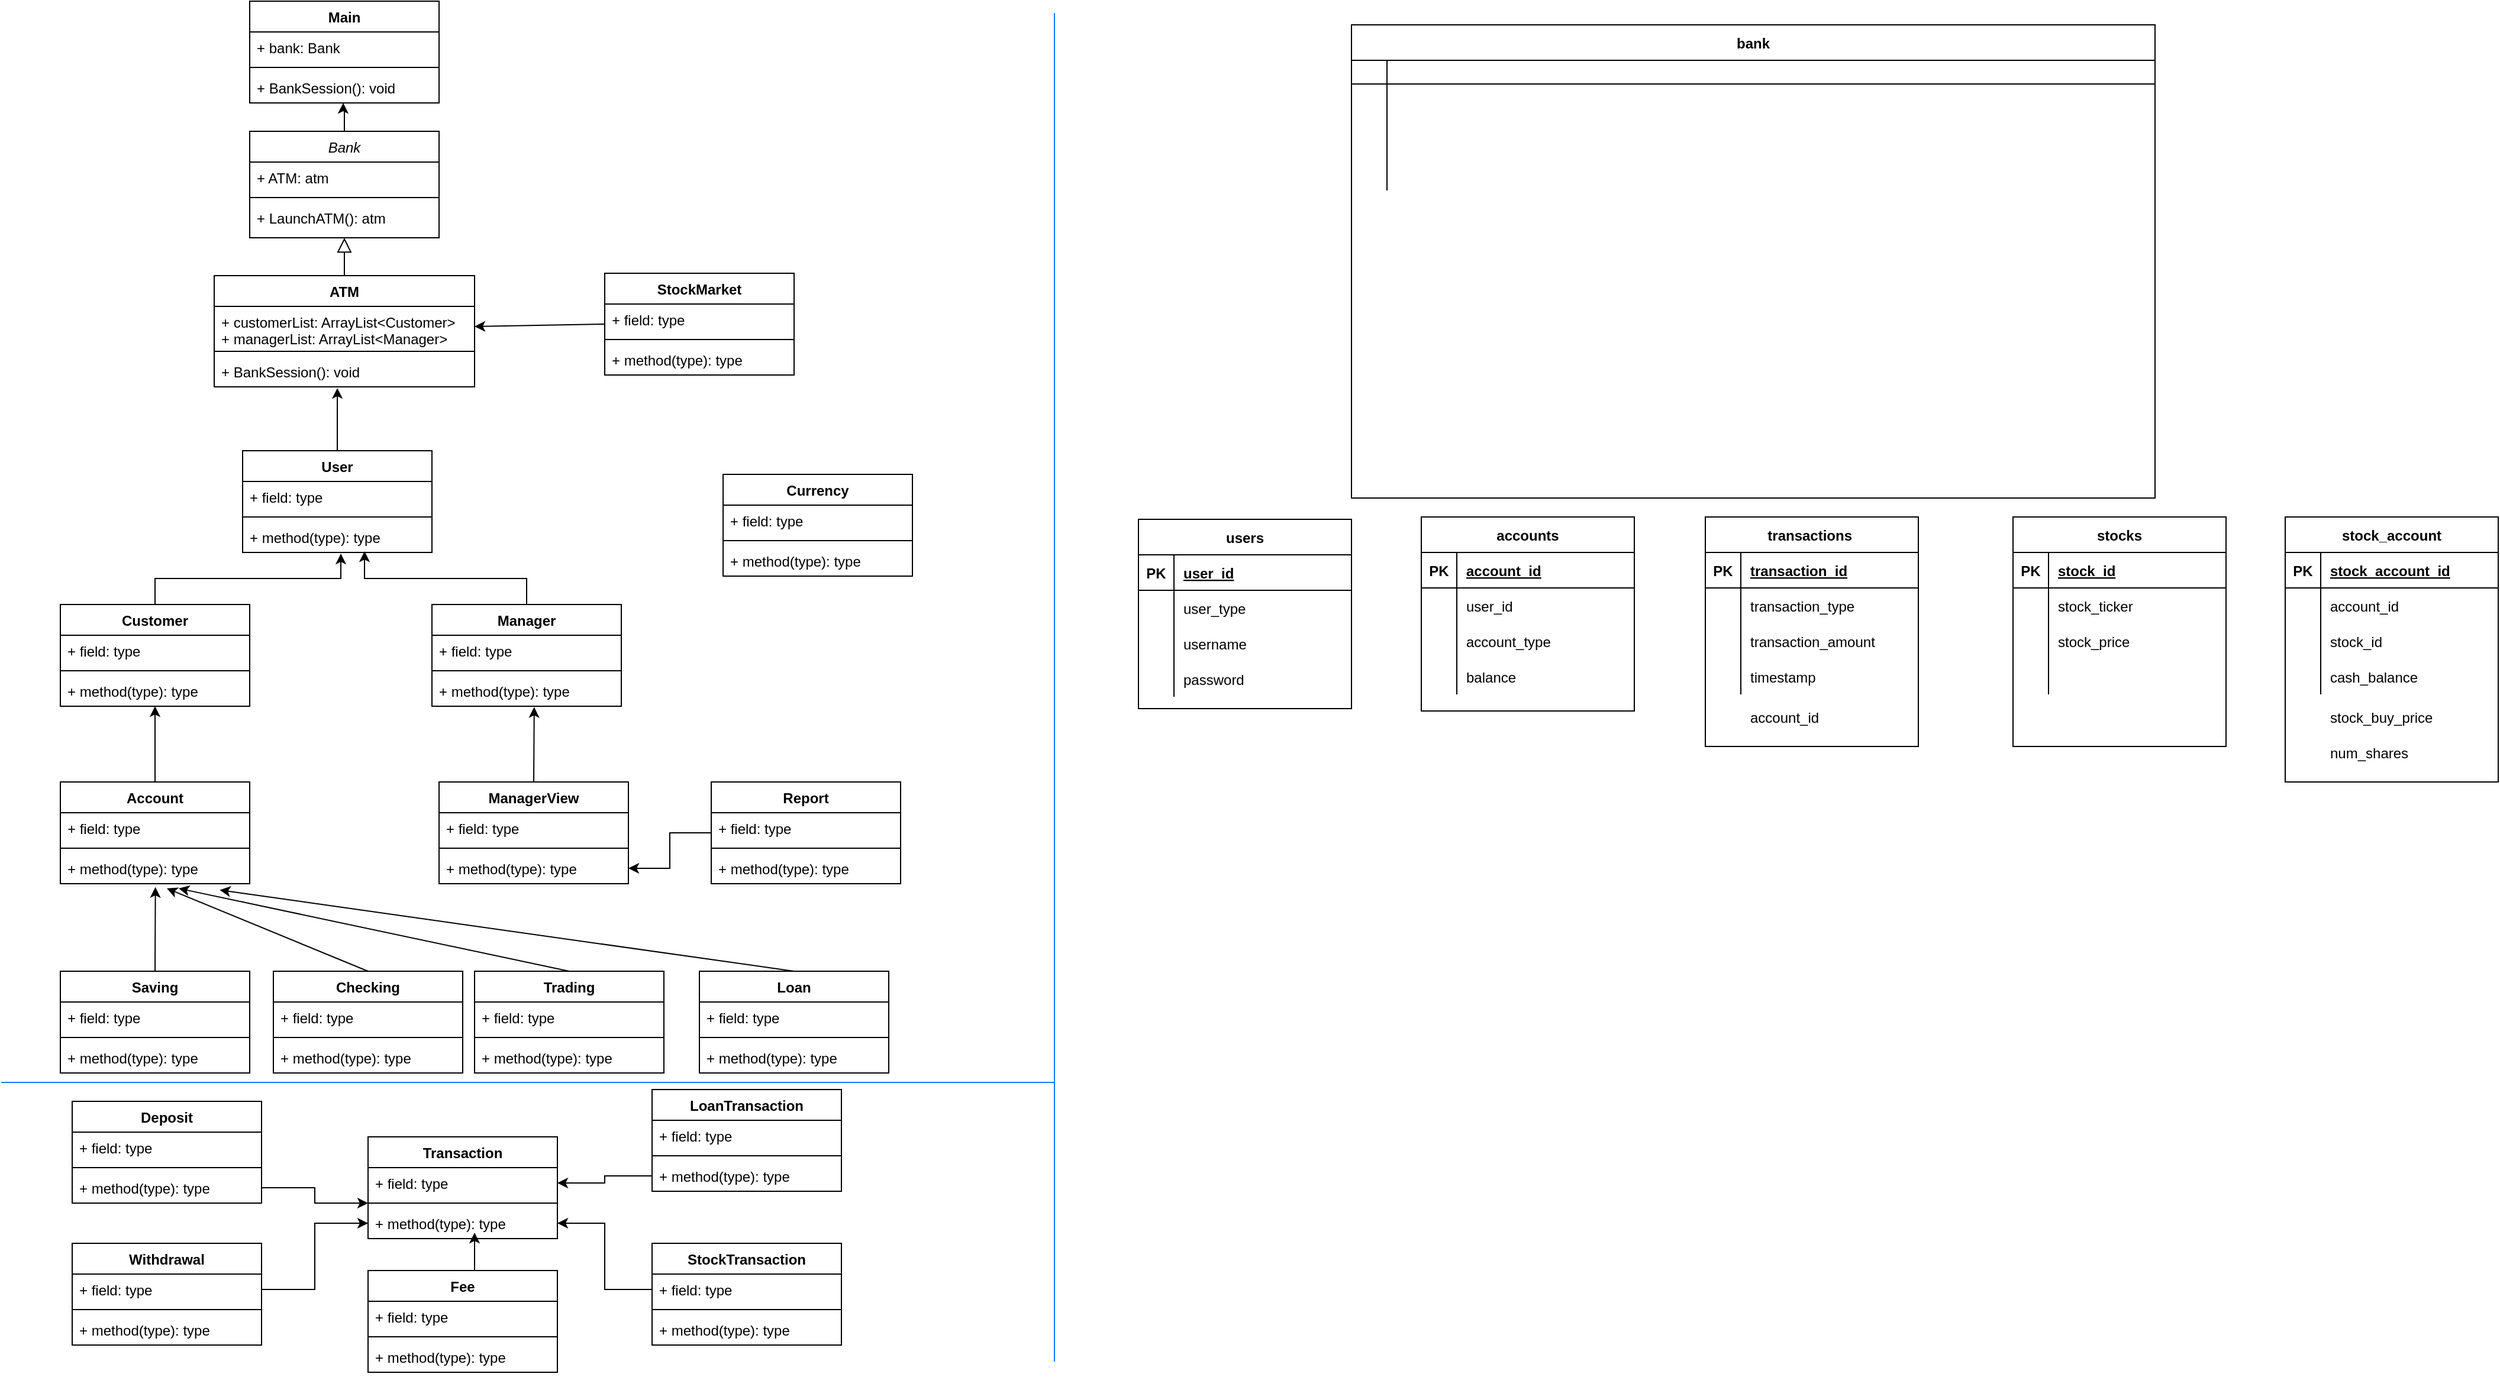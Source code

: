 <mxfile version="15.8.1" type="github">
  <diagram id="C5RBs43oDa-KdzZeNtuy" name="Page-1">
    <mxGraphModel dx="1460" dy="669" grid="1" gridSize="10" guides="1" tooltips="1" connect="1" arrows="1" fold="1" page="1" pageScale="1" pageWidth="827" pageHeight="1169" math="0" shadow="0">
      <root>
        <mxCell id="WIyWlLk6GJQsqaUBKTNV-0" />
        <mxCell id="WIyWlLk6GJQsqaUBKTNV-1" parent="WIyWlLk6GJQsqaUBKTNV-0" />
        <mxCell id="UZwuzpYtGD8J4kxWbu0c-23" value="" style="edgeStyle=orthogonalEdgeStyle;rounded=0;orthogonalLoop=1;jettySize=auto;html=1;entryX=0.494;entryY=1;entryDx=0;entryDy=0;entryPerimeter=0;" parent="WIyWlLk6GJQsqaUBKTNV-1" source="zkfFHV4jXpPFQw0GAbJ--0" target="UZwuzpYtGD8J4kxWbu0c-3" edge="1">
          <mxGeometry relative="1" as="geometry" />
        </mxCell>
        <mxCell id="zkfFHV4jXpPFQw0GAbJ--0" value="Bank" style="swimlane;fontStyle=2;align=center;verticalAlign=top;childLayout=stackLayout;horizontal=1;startSize=26;horizontalStack=0;resizeParent=1;resizeLast=0;collapsible=1;marginBottom=0;rounded=0;shadow=0;strokeWidth=1;" parent="WIyWlLk6GJQsqaUBKTNV-1" vertex="1">
          <mxGeometry x="220" y="120" width="160" height="90" as="geometry">
            <mxRectangle x="230" y="140" width="160" height="26" as="alternateBounds" />
          </mxGeometry>
        </mxCell>
        <mxCell id="zkfFHV4jXpPFQw0GAbJ--1" value="+ ATM: atm" style="text;align=left;verticalAlign=top;spacingLeft=4;spacingRight=4;overflow=hidden;rotatable=0;points=[[0,0.5],[1,0.5]];portConstraint=eastwest;" parent="zkfFHV4jXpPFQw0GAbJ--0" vertex="1">
          <mxGeometry y="26" width="160" height="26" as="geometry" />
        </mxCell>
        <mxCell id="zkfFHV4jXpPFQw0GAbJ--4" value="" style="line;html=1;strokeWidth=1;align=left;verticalAlign=middle;spacingTop=-1;spacingLeft=3;spacingRight=3;rotatable=0;labelPosition=right;points=[];portConstraint=eastwest;" parent="zkfFHV4jXpPFQw0GAbJ--0" vertex="1">
          <mxGeometry y="52" width="160" height="8" as="geometry" />
        </mxCell>
        <mxCell id="zkfFHV4jXpPFQw0GAbJ--5" value="+ LaunchATM(): atm" style="text;align=left;verticalAlign=top;spacingLeft=4;spacingRight=4;overflow=hidden;rotatable=0;points=[[0,0.5],[1,0.5]];portConstraint=eastwest;" parent="zkfFHV4jXpPFQw0GAbJ--0" vertex="1">
          <mxGeometry y="60" width="160" height="26" as="geometry" />
        </mxCell>
        <mxCell id="zkfFHV4jXpPFQw0GAbJ--12" value="" style="endArrow=block;endSize=10;endFill=0;shadow=0;strokeWidth=1;rounded=0;edgeStyle=elbowEdgeStyle;elbow=vertical;exitX=0.5;exitY=0;exitDx=0;exitDy=0;" parent="WIyWlLk6GJQsqaUBKTNV-1" source="UZwuzpYtGD8J4kxWbu0c-4" target="zkfFHV4jXpPFQw0GAbJ--0" edge="1">
          <mxGeometry width="160" relative="1" as="geometry">
            <mxPoint x="300" y="350" as="sourcePoint" />
            <mxPoint x="200" y="203" as="targetPoint" />
          </mxGeometry>
        </mxCell>
        <mxCell id="UZwuzpYtGD8J4kxWbu0c-0" value="Main" style="swimlane;fontStyle=1;align=center;verticalAlign=top;childLayout=stackLayout;horizontal=1;startSize=26;horizontalStack=0;resizeParent=1;resizeParentMax=0;resizeLast=0;collapsible=1;marginBottom=0;" parent="WIyWlLk6GJQsqaUBKTNV-1" vertex="1">
          <mxGeometry x="220" y="10" width="160" height="86" as="geometry" />
        </mxCell>
        <mxCell id="UZwuzpYtGD8J4kxWbu0c-1" value="+ bank: Bank" style="text;strokeColor=none;fillColor=none;align=left;verticalAlign=top;spacingLeft=4;spacingRight=4;overflow=hidden;rotatable=0;points=[[0,0.5],[1,0.5]];portConstraint=eastwest;" parent="UZwuzpYtGD8J4kxWbu0c-0" vertex="1">
          <mxGeometry y="26" width="160" height="26" as="geometry" />
        </mxCell>
        <mxCell id="UZwuzpYtGD8J4kxWbu0c-2" value="" style="line;strokeWidth=1;fillColor=none;align=left;verticalAlign=middle;spacingTop=-1;spacingLeft=3;spacingRight=3;rotatable=0;labelPosition=right;points=[];portConstraint=eastwest;" parent="UZwuzpYtGD8J4kxWbu0c-0" vertex="1">
          <mxGeometry y="52" width="160" height="8" as="geometry" />
        </mxCell>
        <mxCell id="UZwuzpYtGD8J4kxWbu0c-3" value="+ BankSession(): void" style="text;strokeColor=none;fillColor=none;align=left;verticalAlign=top;spacingLeft=4;spacingRight=4;overflow=hidden;rotatable=0;points=[[0,0.5],[1,0.5]];portConstraint=eastwest;" parent="UZwuzpYtGD8J4kxWbu0c-0" vertex="1">
          <mxGeometry y="60" width="160" height="26" as="geometry" />
        </mxCell>
        <mxCell id="UZwuzpYtGD8J4kxWbu0c-4" value="ATM" style="swimlane;fontStyle=1;align=center;verticalAlign=top;childLayout=stackLayout;horizontal=1;startSize=26;horizontalStack=0;resizeParent=1;resizeParentMax=0;resizeLast=0;collapsible=1;marginBottom=0;" parent="WIyWlLk6GJQsqaUBKTNV-1" vertex="1">
          <mxGeometry x="190" y="242" width="220" height="94" as="geometry" />
        </mxCell>
        <mxCell id="UZwuzpYtGD8J4kxWbu0c-5" value="+ customerList: ArrayList&lt;Customer&gt;&#xa;+ managerList: ArrayList&lt;Manager&gt;" style="text;strokeColor=none;fillColor=none;align=left;verticalAlign=top;spacingLeft=4;spacingRight=4;overflow=hidden;rotatable=0;points=[[0,0.5],[1,0.5]];portConstraint=eastwest;" parent="UZwuzpYtGD8J4kxWbu0c-4" vertex="1">
          <mxGeometry y="26" width="220" height="34" as="geometry" />
        </mxCell>
        <mxCell id="UZwuzpYtGD8J4kxWbu0c-6" value="" style="line;strokeWidth=1;fillColor=none;align=left;verticalAlign=middle;spacingTop=-1;spacingLeft=3;spacingRight=3;rotatable=0;labelPosition=right;points=[];portConstraint=eastwest;" parent="UZwuzpYtGD8J4kxWbu0c-4" vertex="1">
          <mxGeometry y="60" width="220" height="8" as="geometry" />
        </mxCell>
        <mxCell id="UZwuzpYtGD8J4kxWbu0c-7" value="+ BankSession(): void" style="text;strokeColor=none;fillColor=none;align=left;verticalAlign=top;spacingLeft=4;spacingRight=4;overflow=hidden;rotatable=0;points=[[0,0.5],[1,0.5]];portConstraint=eastwest;" parent="UZwuzpYtGD8J4kxWbu0c-4" vertex="1">
          <mxGeometry y="68" width="220" height="26" as="geometry" />
        </mxCell>
        <mxCell id="UZwuzpYtGD8J4kxWbu0c-24" style="edgeStyle=orthogonalEdgeStyle;rounded=0;orthogonalLoop=1;jettySize=auto;html=1;entryX=0.473;entryY=1.038;entryDx=0;entryDy=0;entryPerimeter=0;" parent="WIyWlLk6GJQsqaUBKTNV-1" source="UZwuzpYtGD8J4kxWbu0c-8" target="UZwuzpYtGD8J4kxWbu0c-7" edge="1">
          <mxGeometry relative="1" as="geometry" />
        </mxCell>
        <mxCell id="UZwuzpYtGD8J4kxWbu0c-8" value="User" style="swimlane;fontStyle=1;align=center;verticalAlign=top;childLayout=stackLayout;horizontal=1;startSize=26;horizontalStack=0;resizeParent=1;resizeParentMax=0;resizeLast=0;collapsible=1;marginBottom=0;" parent="WIyWlLk6GJQsqaUBKTNV-1" vertex="1">
          <mxGeometry x="214" y="390" width="160" height="86" as="geometry" />
        </mxCell>
        <mxCell id="UZwuzpYtGD8J4kxWbu0c-9" value="+ field: type" style="text;strokeColor=none;fillColor=none;align=left;verticalAlign=top;spacingLeft=4;spacingRight=4;overflow=hidden;rotatable=0;points=[[0,0.5],[1,0.5]];portConstraint=eastwest;" parent="UZwuzpYtGD8J4kxWbu0c-8" vertex="1">
          <mxGeometry y="26" width="160" height="26" as="geometry" />
        </mxCell>
        <mxCell id="UZwuzpYtGD8J4kxWbu0c-10" value="" style="line;strokeWidth=1;fillColor=none;align=left;verticalAlign=middle;spacingTop=-1;spacingLeft=3;spacingRight=3;rotatable=0;labelPosition=right;points=[];portConstraint=eastwest;" parent="UZwuzpYtGD8J4kxWbu0c-8" vertex="1">
          <mxGeometry y="52" width="160" height="8" as="geometry" />
        </mxCell>
        <mxCell id="UZwuzpYtGD8J4kxWbu0c-11" value="+ method(type): type" style="text;strokeColor=none;fillColor=none;align=left;verticalAlign=top;spacingLeft=4;spacingRight=4;overflow=hidden;rotatable=0;points=[[0,0.5],[1,0.5]];portConstraint=eastwest;" parent="UZwuzpYtGD8J4kxWbu0c-8" vertex="1">
          <mxGeometry y="60" width="160" height="26" as="geometry" />
        </mxCell>
        <mxCell id="UZwuzpYtGD8J4kxWbu0c-20" style="edgeStyle=orthogonalEdgeStyle;rounded=0;orthogonalLoop=1;jettySize=auto;html=1;entryX=0.519;entryY=1.038;entryDx=0;entryDy=0;entryPerimeter=0;" parent="WIyWlLk6GJQsqaUBKTNV-1" source="UZwuzpYtGD8J4kxWbu0c-12" target="UZwuzpYtGD8J4kxWbu0c-11" edge="1">
          <mxGeometry relative="1" as="geometry" />
        </mxCell>
        <mxCell id="UZwuzpYtGD8J4kxWbu0c-12" value="Customer" style="swimlane;fontStyle=1;align=center;verticalAlign=top;childLayout=stackLayout;horizontal=1;startSize=26;horizontalStack=0;resizeParent=1;resizeParentMax=0;resizeLast=0;collapsible=1;marginBottom=0;" parent="WIyWlLk6GJQsqaUBKTNV-1" vertex="1">
          <mxGeometry x="60" y="520" width="160" height="86" as="geometry" />
        </mxCell>
        <mxCell id="UZwuzpYtGD8J4kxWbu0c-13" value="+ field: type" style="text;strokeColor=none;fillColor=none;align=left;verticalAlign=top;spacingLeft=4;spacingRight=4;overflow=hidden;rotatable=0;points=[[0,0.5],[1,0.5]];portConstraint=eastwest;" parent="UZwuzpYtGD8J4kxWbu0c-12" vertex="1">
          <mxGeometry y="26" width="160" height="26" as="geometry" />
        </mxCell>
        <mxCell id="UZwuzpYtGD8J4kxWbu0c-14" value="" style="line;strokeWidth=1;fillColor=none;align=left;verticalAlign=middle;spacingTop=-1;spacingLeft=3;spacingRight=3;rotatable=0;labelPosition=right;points=[];portConstraint=eastwest;" parent="UZwuzpYtGD8J4kxWbu0c-12" vertex="1">
          <mxGeometry y="52" width="160" height="8" as="geometry" />
        </mxCell>
        <mxCell id="UZwuzpYtGD8J4kxWbu0c-15" value="+ method(type): type" style="text;strokeColor=none;fillColor=none;align=left;verticalAlign=top;spacingLeft=4;spacingRight=4;overflow=hidden;rotatable=0;points=[[0,0.5],[1,0.5]];portConstraint=eastwest;" parent="UZwuzpYtGD8J4kxWbu0c-12" vertex="1">
          <mxGeometry y="60" width="160" height="26" as="geometry" />
        </mxCell>
        <mxCell id="UZwuzpYtGD8J4kxWbu0c-22" style="edgeStyle=orthogonalEdgeStyle;rounded=0;orthogonalLoop=1;jettySize=auto;html=1;entryX=0.644;entryY=0.962;entryDx=0;entryDy=0;entryPerimeter=0;" parent="WIyWlLk6GJQsqaUBKTNV-1" source="UZwuzpYtGD8J4kxWbu0c-16" target="UZwuzpYtGD8J4kxWbu0c-11" edge="1">
          <mxGeometry relative="1" as="geometry" />
        </mxCell>
        <mxCell id="UZwuzpYtGD8J4kxWbu0c-16" value="Manager" style="swimlane;fontStyle=1;align=center;verticalAlign=top;childLayout=stackLayout;horizontal=1;startSize=26;horizontalStack=0;resizeParent=1;resizeParentMax=0;resizeLast=0;collapsible=1;marginBottom=0;" parent="WIyWlLk6GJQsqaUBKTNV-1" vertex="1">
          <mxGeometry x="374" y="520" width="160" height="86" as="geometry" />
        </mxCell>
        <mxCell id="UZwuzpYtGD8J4kxWbu0c-17" value="+ field: type" style="text;strokeColor=none;fillColor=none;align=left;verticalAlign=top;spacingLeft=4;spacingRight=4;overflow=hidden;rotatable=0;points=[[0,0.5],[1,0.5]];portConstraint=eastwest;" parent="UZwuzpYtGD8J4kxWbu0c-16" vertex="1">
          <mxGeometry y="26" width="160" height="26" as="geometry" />
        </mxCell>
        <mxCell id="UZwuzpYtGD8J4kxWbu0c-18" value="" style="line;strokeWidth=1;fillColor=none;align=left;verticalAlign=middle;spacingTop=-1;spacingLeft=3;spacingRight=3;rotatable=0;labelPosition=right;points=[];portConstraint=eastwest;" parent="UZwuzpYtGD8J4kxWbu0c-16" vertex="1">
          <mxGeometry y="52" width="160" height="8" as="geometry" />
        </mxCell>
        <mxCell id="UZwuzpYtGD8J4kxWbu0c-19" value="+ method(type): type" style="text;strokeColor=none;fillColor=none;align=left;verticalAlign=top;spacingLeft=4;spacingRight=4;overflow=hidden;rotatable=0;points=[[0,0.5],[1,0.5]];portConstraint=eastwest;" parent="UZwuzpYtGD8J4kxWbu0c-16" vertex="1">
          <mxGeometry y="60" width="160" height="26" as="geometry" />
        </mxCell>
        <mxCell id="UZwuzpYtGD8J4kxWbu0c-41" style="edgeStyle=orthogonalEdgeStyle;rounded=0;orthogonalLoop=1;jettySize=auto;html=1;entryX=0.5;entryY=1;entryDx=0;entryDy=0;entryPerimeter=0;" parent="WIyWlLk6GJQsqaUBKTNV-1" source="UZwuzpYtGD8J4kxWbu0c-25" target="UZwuzpYtGD8J4kxWbu0c-15" edge="1">
          <mxGeometry relative="1" as="geometry" />
        </mxCell>
        <mxCell id="UZwuzpYtGD8J4kxWbu0c-25" value="Account" style="swimlane;fontStyle=1;align=center;verticalAlign=top;childLayout=stackLayout;horizontal=1;startSize=26;horizontalStack=0;resizeParent=1;resizeParentMax=0;resizeLast=0;collapsible=1;marginBottom=0;" parent="WIyWlLk6GJQsqaUBKTNV-1" vertex="1">
          <mxGeometry x="60" y="670" width="160" height="86" as="geometry" />
        </mxCell>
        <mxCell id="UZwuzpYtGD8J4kxWbu0c-26" value="+ field: type" style="text;strokeColor=none;fillColor=none;align=left;verticalAlign=top;spacingLeft=4;spacingRight=4;overflow=hidden;rotatable=0;points=[[0,0.5],[1,0.5]];portConstraint=eastwest;" parent="UZwuzpYtGD8J4kxWbu0c-25" vertex="1">
          <mxGeometry y="26" width="160" height="26" as="geometry" />
        </mxCell>
        <mxCell id="UZwuzpYtGD8J4kxWbu0c-27" value="" style="line;strokeWidth=1;fillColor=none;align=left;verticalAlign=middle;spacingTop=-1;spacingLeft=3;spacingRight=3;rotatable=0;labelPosition=right;points=[];portConstraint=eastwest;" parent="UZwuzpYtGD8J4kxWbu0c-25" vertex="1">
          <mxGeometry y="52" width="160" height="8" as="geometry" />
        </mxCell>
        <mxCell id="UZwuzpYtGD8J4kxWbu0c-28" value="+ method(type): type" style="text;strokeColor=none;fillColor=none;align=left;verticalAlign=top;spacingLeft=4;spacingRight=4;overflow=hidden;rotatable=0;points=[[0,0.5],[1,0.5]];portConstraint=eastwest;" parent="UZwuzpYtGD8J4kxWbu0c-25" vertex="1">
          <mxGeometry y="60" width="160" height="26" as="geometry" />
        </mxCell>
        <mxCell id="UZwuzpYtGD8J4kxWbu0c-29" value="Saving" style="swimlane;fontStyle=1;align=center;verticalAlign=top;childLayout=stackLayout;horizontal=1;startSize=26;horizontalStack=0;resizeParent=1;resizeParentMax=0;resizeLast=0;collapsible=1;marginBottom=0;" parent="WIyWlLk6GJQsqaUBKTNV-1" vertex="1">
          <mxGeometry x="60" y="830" width="160" height="86" as="geometry" />
        </mxCell>
        <mxCell id="UZwuzpYtGD8J4kxWbu0c-30" value="+ field: type" style="text;strokeColor=none;fillColor=none;align=left;verticalAlign=top;spacingLeft=4;spacingRight=4;overflow=hidden;rotatable=0;points=[[0,0.5],[1,0.5]];portConstraint=eastwest;" parent="UZwuzpYtGD8J4kxWbu0c-29" vertex="1">
          <mxGeometry y="26" width="160" height="26" as="geometry" />
        </mxCell>
        <mxCell id="UZwuzpYtGD8J4kxWbu0c-31" value="" style="line;strokeWidth=1;fillColor=none;align=left;verticalAlign=middle;spacingTop=-1;spacingLeft=3;spacingRight=3;rotatable=0;labelPosition=right;points=[];portConstraint=eastwest;" parent="UZwuzpYtGD8J4kxWbu0c-29" vertex="1">
          <mxGeometry y="52" width="160" height="8" as="geometry" />
        </mxCell>
        <mxCell id="UZwuzpYtGD8J4kxWbu0c-32" value="+ method(type): type" style="text;strokeColor=none;fillColor=none;align=left;verticalAlign=top;spacingLeft=4;spacingRight=4;overflow=hidden;rotatable=0;points=[[0,0.5],[1,0.5]];portConstraint=eastwest;" parent="UZwuzpYtGD8J4kxWbu0c-29" vertex="1">
          <mxGeometry y="60" width="160" height="26" as="geometry" />
        </mxCell>
        <mxCell id="UZwuzpYtGD8J4kxWbu0c-33" value="Checking" style="swimlane;fontStyle=1;align=center;verticalAlign=top;childLayout=stackLayout;horizontal=1;startSize=26;horizontalStack=0;resizeParent=1;resizeParentMax=0;resizeLast=0;collapsible=1;marginBottom=0;" parent="WIyWlLk6GJQsqaUBKTNV-1" vertex="1">
          <mxGeometry x="240" y="830" width="160" height="86" as="geometry" />
        </mxCell>
        <mxCell id="UZwuzpYtGD8J4kxWbu0c-34" value="+ field: type" style="text;strokeColor=none;fillColor=none;align=left;verticalAlign=top;spacingLeft=4;spacingRight=4;overflow=hidden;rotatable=0;points=[[0,0.5],[1,0.5]];portConstraint=eastwest;" parent="UZwuzpYtGD8J4kxWbu0c-33" vertex="1">
          <mxGeometry y="26" width="160" height="26" as="geometry" />
        </mxCell>
        <mxCell id="UZwuzpYtGD8J4kxWbu0c-35" value="" style="line;strokeWidth=1;fillColor=none;align=left;verticalAlign=middle;spacingTop=-1;spacingLeft=3;spacingRight=3;rotatable=0;labelPosition=right;points=[];portConstraint=eastwest;" parent="UZwuzpYtGD8J4kxWbu0c-33" vertex="1">
          <mxGeometry y="52" width="160" height="8" as="geometry" />
        </mxCell>
        <mxCell id="UZwuzpYtGD8J4kxWbu0c-36" value="+ method(type): type" style="text;strokeColor=none;fillColor=none;align=left;verticalAlign=top;spacingLeft=4;spacingRight=4;overflow=hidden;rotatable=0;points=[[0,0.5],[1,0.5]];portConstraint=eastwest;" parent="UZwuzpYtGD8J4kxWbu0c-33" vertex="1">
          <mxGeometry y="60" width="160" height="26" as="geometry" />
        </mxCell>
        <mxCell id="UZwuzpYtGD8J4kxWbu0c-37" value="Trading" style="swimlane;fontStyle=1;align=center;verticalAlign=top;childLayout=stackLayout;horizontal=1;startSize=26;horizontalStack=0;resizeParent=1;resizeParentMax=0;resizeLast=0;collapsible=1;marginBottom=0;" parent="WIyWlLk6GJQsqaUBKTNV-1" vertex="1">
          <mxGeometry x="410" y="830" width="160" height="86" as="geometry" />
        </mxCell>
        <mxCell id="UZwuzpYtGD8J4kxWbu0c-38" value="+ field: type" style="text;strokeColor=none;fillColor=none;align=left;verticalAlign=top;spacingLeft=4;spacingRight=4;overflow=hidden;rotatable=0;points=[[0,0.5],[1,0.5]];portConstraint=eastwest;" parent="UZwuzpYtGD8J4kxWbu0c-37" vertex="1">
          <mxGeometry y="26" width="160" height="26" as="geometry" />
        </mxCell>
        <mxCell id="UZwuzpYtGD8J4kxWbu0c-39" value="" style="line;strokeWidth=1;fillColor=none;align=left;verticalAlign=middle;spacingTop=-1;spacingLeft=3;spacingRight=3;rotatable=0;labelPosition=right;points=[];portConstraint=eastwest;" parent="UZwuzpYtGD8J4kxWbu0c-37" vertex="1">
          <mxGeometry y="52" width="160" height="8" as="geometry" />
        </mxCell>
        <mxCell id="UZwuzpYtGD8J4kxWbu0c-40" value="+ method(type): type" style="text;strokeColor=none;fillColor=none;align=left;verticalAlign=top;spacingLeft=4;spacingRight=4;overflow=hidden;rotatable=0;points=[[0,0.5],[1,0.5]];portConstraint=eastwest;" parent="UZwuzpYtGD8J4kxWbu0c-37" vertex="1">
          <mxGeometry y="60" width="160" height="26" as="geometry" />
        </mxCell>
        <mxCell id="Mspf35Jde4eBEYrj3rab-2" value="" style="endArrow=classic;html=1;rounded=0;exitX=0.5;exitY=0;exitDx=0;exitDy=0;entryX=0.502;entryY=1.111;entryDx=0;entryDy=0;entryPerimeter=0;" edge="1" parent="WIyWlLk6GJQsqaUBKTNV-1" source="UZwuzpYtGD8J4kxWbu0c-29" target="UZwuzpYtGD8J4kxWbu0c-28">
          <mxGeometry width="50" height="50" relative="1" as="geometry">
            <mxPoint x="210" y="590" as="sourcePoint" />
            <mxPoint x="260" y="540" as="targetPoint" />
          </mxGeometry>
        </mxCell>
        <mxCell id="Mspf35Jde4eBEYrj3rab-3" value="" style="endArrow=classic;html=1;rounded=0;exitX=0.5;exitY=0;exitDx=0;exitDy=0;" edge="1" parent="WIyWlLk6GJQsqaUBKTNV-1" source="UZwuzpYtGD8J4kxWbu0c-33">
          <mxGeometry width="50" height="50" relative="1" as="geometry">
            <mxPoint x="150" y="840" as="sourcePoint" />
            <mxPoint x="150" y="760" as="targetPoint" />
          </mxGeometry>
        </mxCell>
        <mxCell id="Mspf35Jde4eBEYrj3rab-4" value="" style="endArrow=classic;html=1;rounded=0;exitX=0.5;exitY=0;exitDx=0;exitDy=0;" edge="1" parent="WIyWlLk6GJQsqaUBKTNV-1" source="UZwuzpYtGD8J4kxWbu0c-37">
          <mxGeometry width="50" height="50" relative="1" as="geometry">
            <mxPoint x="330" y="840" as="sourcePoint" />
            <mxPoint x="160" y="760" as="targetPoint" />
          </mxGeometry>
        </mxCell>
        <mxCell id="Mspf35Jde4eBEYrj3rab-5" value="StockMarket" style="swimlane;fontStyle=1;align=center;verticalAlign=top;childLayout=stackLayout;horizontal=1;startSize=26;horizontalStack=0;resizeParent=1;resizeParentMax=0;resizeLast=0;collapsible=1;marginBottom=0;" vertex="1" parent="WIyWlLk6GJQsqaUBKTNV-1">
          <mxGeometry x="520" y="240" width="160" height="86" as="geometry" />
        </mxCell>
        <mxCell id="Mspf35Jde4eBEYrj3rab-6" value="+ field: type" style="text;strokeColor=none;fillColor=none;align=left;verticalAlign=top;spacingLeft=4;spacingRight=4;overflow=hidden;rotatable=0;points=[[0,0.5],[1,0.5]];portConstraint=eastwest;" vertex="1" parent="Mspf35Jde4eBEYrj3rab-5">
          <mxGeometry y="26" width="160" height="26" as="geometry" />
        </mxCell>
        <mxCell id="Mspf35Jde4eBEYrj3rab-7" value="" style="line;strokeWidth=1;fillColor=none;align=left;verticalAlign=middle;spacingTop=-1;spacingLeft=3;spacingRight=3;rotatable=0;labelPosition=right;points=[];portConstraint=eastwest;" vertex="1" parent="Mspf35Jde4eBEYrj3rab-5">
          <mxGeometry y="52" width="160" height="8" as="geometry" />
        </mxCell>
        <mxCell id="Mspf35Jde4eBEYrj3rab-8" value="+ method(type): type" style="text;strokeColor=none;fillColor=none;align=left;verticalAlign=top;spacingLeft=4;spacingRight=4;overflow=hidden;rotatable=0;points=[[0,0.5],[1,0.5]];portConstraint=eastwest;" vertex="1" parent="Mspf35Jde4eBEYrj3rab-5">
          <mxGeometry y="60" width="160" height="26" as="geometry" />
        </mxCell>
        <mxCell id="Mspf35Jde4eBEYrj3rab-9" value="" style="endArrow=classic;html=1;rounded=0;exitX=0;exitY=0.5;exitDx=0;exitDy=0;entryX=1;entryY=0.5;entryDx=0;entryDy=0;" edge="1" parent="WIyWlLk6GJQsqaUBKTNV-1" source="Mspf35Jde4eBEYrj3rab-5" target="UZwuzpYtGD8J4kxWbu0c-5">
          <mxGeometry width="50" height="50" relative="1" as="geometry">
            <mxPoint x="500" y="840" as="sourcePoint" />
            <mxPoint x="170" y="770" as="targetPoint" />
          </mxGeometry>
        </mxCell>
        <mxCell id="Mspf35Jde4eBEYrj3rab-10" value="ManagerView" style="swimlane;fontStyle=1;align=center;verticalAlign=top;childLayout=stackLayout;horizontal=1;startSize=26;horizontalStack=0;resizeParent=1;resizeParentMax=0;resizeLast=0;collapsible=1;marginBottom=0;" vertex="1" parent="WIyWlLk6GJQsqaUBKTNV-1">
          <mxGeometry x="380" y="670" width="160" height="86" as="geometry" />
        </mxCell>
        <mxCell id="Mspf35Jde4eBEYrj3rab-11" value="+ field: type" style="text;strokeColor=none;fillColor=none;align=left;verticalAlign=top;spacingLeft=4;spacingRight=4;overflow=hidden;rotatable=0;points=[[0,0.5],[1,0.5]];portConstraint=eastwest;" vertex="1" parent="Mspf35Jde4eBEYrj3rab-10">
          <mxGeometry y="26" width="160" height="26" as="geometry" />
        </mxCell>
        <mxCell id="Mspf35Jde4eBEYrj3rab-12" value="" style="line;strokeWidth=1;fillColor=none;align=left;verticalAlign=middle;spacingTop=-1;spacingLeft=3;spacingRight=3;rotatable=0;labelPosition=right;points=[];portConstraint=eastwest;" vertex="1" parent="Mspf35Jde4eBEYrj3rab-10">
          <mxGeometry y="52" width="160" height="8" as="geometry" />
        </mxCell>
        <mxCell id="Mspf35Jde4eBEYrj3rab-13" value="+ method(type): type" style="text;strokeColor=none;fillColor=none;align=left;verticalAlign=top;spacingLeft=4;spacingRight=4;overflow=hidden;rotatable=0;points=[[0,0.5],[1,0.5]];portConstraint=eastwest;" vertex="1" parent="Mspf35Jde4eBEYrj3rab-10">
          <mxGeometry y="60" width="160" height="26" as="geometry" />
        </mxCell>
        <mxCell id="Mspf35Jde4eBEYrj3rab-18" value="" style="endArrow=classic;html=1;rounded=0;exitX=0.5;exitY=0;exitDx=0;exitDy=0;entryX=0.54;entryY=1.026;entryDx=0;entryDy=0;entryPerimeter=0;" edge="1" parent="WIyWlLk6GJQsqaUBKTNV-1" source="Mspf35Jde4eBEYrj3rab-10" target="UZwuzpYtGD8J4kxWbu0c-19">
          <mxGeometry width="50" height="50" relative="1" as="geometry">
            <mxPoint x="500" y="840" as="sourcePoint" />
            <mxPoint x="170" y="770" as="targetPoint" />
          </mxGeometry>
        </mxCell>
        <mxCell id="Mspf35Jde4eBEYrj3rab-23" value="Transaction" style="swimlane;fontStyle=1;align=center;verticalAlign=top;childLayout=stackLayout;horizontal=1;startSize=26;horizontalStack=0;resizeParent=1;resizeParentMax=0;resizeLast=0;collapsible=1;marginBottom=0;" vertex="1" parent="WIyWlLk6GJQsqaUBKTNV-1">
          <mxGeometry x="320" y="970" width="160" height="86" as="geometry" />
        </mxCell>
        <mxCell id="Mspf35Jde4eBEYrj3rab-24" value="+ field: type" style="text;strokeColor=none;fillColor=none;align=left;verticalAlign=top;spacingLeft=4;spacingRight=4;overflow=hidden;rotatable=0;points=[[0,0.5],[1,0.5]];portConstraint=eastwest;" vertex="1" parent="Mspf35Jde4eBEYrj3rab-23">
          <mxGeometry y="26" width="160" height="26" as="geometry" />
        </mxCell>
        <mxCell id="Mspf35Jde4eBEYrj3rab-25" value="" style="line;strokeWidth=1;fillColor=none;align=left;verticalAlign=middle;spacingTop=-1;spacingLeft=3;spacingRight=3;rotatable=0;labelPosition=right;points=[];portConstraint=eastwest;" vertex="1" parent="Mspf35Jde4eBEYrj3rab-23">
          <mxGeometry y="52" width="160" height="8" as="geometry" />
        </mxCell>
        <mxCell id="Mspf35Jde4eBEYrj3rab-26" value="+ method(type): type" style="text;strokeColor=none;fillColor=none;align=left;verticalAlign=top;spacingLeft=4;spacingRight=4;overflow=hidden;rotatable=0;points=[[0,0.5],[1,0.5]];portConstraint=eastwest;" vertex="1" parent="Mspf35Jde4eBEYrj3rab-23">
          <mxGeometry y="60" width="160" height="26" as="geometry" />
        </mxCell>
        <mxCell id="Mspf35Jde4eBEYrj3rab-27" value="LoanTransaction" style="swimlane;fontStyle=1;align=center;verticalAlign=top;childLayout=stackLayout;horizontal=1;startSize=26;horizontalStack=0;resizeParent=1;resizeParentMax=0;resizeLast=0;collapsible=1;marginBottom=0;" vertex="1" parent="WIyWlLk6GJQsqaUBKTNV-1">
          <mxGeometry x="560" y="930" width="160" height="86" as="geometry" />
        </mxCell>
        <mxCell id="Mspf35Jde4eBEYrj3rab-28" value="+ field: type" style="text;strokeColor=none;fillColor=none;align=left;verticalAlign=top;spacingLeft=4;spacingRight=4;overflow=hidden;rotatable=0;points=[[0,0.5],[1,0.5]];portConstraint=eastwest;" vertex="1" parent="Mspf35Jde4eBEYrj3rab-27">
          <mxGeometry y="26" width="160" height="26" as="geometry" />
        </mxCell>
        <mxCell id="Mspf35Jde4eBEYrj3rab-29" value="" style="line;strokeWidth=1;fillColor=none;align=left;verticalAlign=middle;spacingTop=-1;spacingLeft=3;spacingRight=3;rotatable=0;labelPosition=right;points=[];portConstraint=eastwest;" vertex="1" parent="Mspf35Jde4eBEYrj3rab-27">
          <mxGeometry y="52" width="160" height="8" as="geometry" />
        </mxCell>
        <mxCell id="Mspf35Jde4eBEYrj3rab-30" value="+ method(type): type" style="text;strokeColor=none;fillColor=none;align=left;verticalAlign=top;spacingLeft=4;spacingRight=4;overflow=hidden;rotatable=0;points=[[0,0.5],[1,0.5]];portConstraint=eastwest;" vertex="1" parent="Mspf35Jde4eBEYrj3rab-27">
          <mxGeometry y="60" width="160" height="26" as="geometry" />
        </mxCell>
        <mxCell id="Mspf35Jde4eBEYrj3rab-31" value="StockTransaction" style="swimlane;fontStyle=1;align=center;verticalAlign=top;childLayout=stackLayout;horizontal=1;startSize=26;horizontalStack=0;resizeParent=1;resizeParentMax=0;resizeLast=0;collapsible=1;marginBottom=0;" vertex="1" parent="WIyWlLk6GJQsqaUBKTNV-1">
          <mxGeometry x="560" y="1060" width="160" height="86" as="geometry" />
        </mxCell>
        <mxCell id="Mspf35Jde4eBEYrj3rab-32" value="+ field: type" style="text;strokeColor=none;fillColor=none;align=left;verticalAlign=top;spacingLeft=4;spacingRight=4;overflow=hidden;rotatable=0;points=[[0,0.5],[1,0.5]];portConstraint=eastwest;" vertex="1" parent="Mspf35Jde4eBEYrj3rab-31">
          <mxGeometry y="26" width="160" height="26" as="geometry" />
        </mxCell>
        <mxCell id="Mspf35Jde4eBEYrj3rab-33" value="" style="line;strokeWidth=1;fillColor=none;align=left;verticalAlign=middle;spacingTop=-1;spacingLeft=3;spacingRight=3;rotatable=0;labelPosition=right;points=[];portConstraint=eastwest;" vertex="1" parent="Mspf35Jde4eBEYrj3rab-31">
          <mxGeometry y="52" width="160" height="8" as="geometry" />
        </mxCell>
        <mxCell id="Mspf35Jde4eBEYrj3rab-34" value="+ method(type): type" style="text;strokeColor=none;fillColor=none;align=left;verticalAlign=top;spacingLeft=4;spacingRight=4;overflow=hidden;rotatable=0;points=[[0,0.5],[1,0.5]];portConstraint=eastwest;" vertex="1" parent="Mspf35Jde4eBEYrj3rab-31">
          <mxGeometry y="60" width="160" height="26" as="geometry" />
        </mxCell>
        <mxCell id="Mspf35Jde4eBEYrj3rab-39" value="Deposit" style="swimlane;fontStyle=1;align=center;verticalAlign=top;childLayout=stackLayout;horizontal=1;startSize=26;horizontalStack=0;resizeParent=1;resizeParentMax=0;resizeLast=0;collapsible=1;marginBottom=0;" vertex="1" parent="WIyWlLk6GJQsqaUBKTNV-1">
          <mxGeometry x="70" y="940" width="160" height="86" as="geometry" />
        </mxCell>
        <mxCell id="Mspf35Jde4eBEYrj3rab-40" value="+ field: type" style="text;strokeColor=none;fillColor=none;align=left;verticalAlign=top;spacingLeft=4;spacingRight=4;overflow=hidden;rotatable=0;points=[[0,0.5],[1,0.5]];portConstraint=eastwest;" vertex="1" parent="Mspf35Jde4eBEYrj3rab-39">
          <mxGeometry y="26" width="160" height="26" as="geometry" />
        </mxCell>
        <mxCell id="Mspf35Jde4eBEYrj3rab-41" value="" style="line;strokeWidth=1;fillColor=none;align=left;verticalAlign=middle;spacingTop=-1;spacingLeft=3;spacingRight=3;rotatable=0;labelPosition=right;points=[];portConstraint=eastwest;" vertex="1" parent="Mspf35Jde4eBEYrj3rab-39">
          <mxGeometry y="52" width="160" height="8" as="geometry" />
        </mxCell>
        <mxCell id="Mspf35Jde4eBEYrj3rab-42" value="+ method(type): type" style="text;strokeColor=none;fillColor=none;align=left;verticalAlign=top;spacingLeft=4;spacingRight=4;overflow=hidden;rotatable=0;points=[[0,0.5],[1,0.5]];portConstraint=eastwest;" vertex="1" parent="Mspf35Jde4eBEYrj3rab-39">
          <mxGeometry y="60" width="160" height="26" as="geometry" />
        </mxCell>
        <mxCell id="Mspf35Jde4eBEYrj3rab-43" value="Withdrawal" style="swimlane;fontStyle=1;align=center;verticalAlign=top;childLayout=stackLayout;horizontal=1;startSize=26;horizontalStack=0;resizeParent=1;resizeParentMax=0;resizeLast=0;collapsible=1;marginBottom=0;" vertex="1" parent="WIyWlLk6GJQsqaUBKTNV-1">
          <mxGeometry x="70" y="1060" width="160" height="86" as="geometry" />
        </mxCell>
        <mxCell id="Mspf35Jde4eBEYrj3rab-44" value="+ field: type" style="text;strokeColor=none;fillColor=none;align=left;verticalAlign=top;spacingLeft=4;spacingRight=4;overflow=hidden;rotatable=0;points=[[0,0.5],[1,0.5]];portConstraint=eastwest;" vertex="1" parent="Mspf35Jde4eBEYrj3rab-43">
          <mxGeometry y="26" width="160" height="26" as="geometry" />
        </mxCell>
        <mxCell id="Mspf35Jde4eBEYrj3rab-45" value="" style="line;strokeWidth=1;fillColor=none;align=left;verticalAlign=middle;spacingTop=-1;spacingLeft=3;spacingRight=3;rotatable=0;labelPosition=right;points=[];portConstraint=eastwest;" vertex="1" parent="Mspf35Jde4eBEYrj3rab-43">
          <mxGeometry y="52" width="160" height="8" as="geometry" />
        </mxCell>
        <mxCell id="Mspf35Jde4eBEYrj3rab-46" value="+ method(type): type" style="text;strokeColor=none;fillColor=none;align=left;verticalAlign=top;spacingLeft=4;spacingRight=4;overflow=hidden;rotatable=0;points=[[0,0.5],[1,0.5]];portConstraint=eastwest;" vertex="1" parent="Mspf35Jde4eBEYrj3rab-43">
          <mxGeometry y="60" width="160" height="26" as="geometry" />
        </mxCell>
        <mxCell id="Mspf35Jde4eBEYrj3rab-48" value="" style="edgeStyle=orthogonalEdgeStyle;rounded=0;orthogonalLoop=1;jettySize=auto;html=1;" edge="1" parent="WIyWlLk6GJQsqaUBKTNV-1" source="Mspf35Jde4eBEYrj3rab-42" target="Mspf35Jde4eBEYrj3rab-25">
          <mxGeometry relative="1" as="geometry" />
        </mxCell>
        <mxCell id="Mspf35Jde4eBEYrj3rab-49" value="" style="edgeStyle=orthogonalEdgeStyle;rounded=0;orthogonalLoop=1;jettySize=auto;html=1;" edge="1" parent="WIyWlLk6GJQsqaUBKTNV-1" source="Mspf35Jde4eBEYrj3rab-44" target="Mspf35Jde4eBEYrj3rab-26">
          <mxGeometry relative="1" as="geometry" />
        </mxCell>
        <mxCell id="Mspf35Jde4eBEYrj3rab-50" value="" style="edgeStyle=orthogonalEdgeStyle;rounded=0;orthogonalLoop=1;jettySize=auto;html=1;" edge="1" parent="WIyWlLk6GJQsqaUBKTNV-1" source="Mspf35Jde4eBEYrj3rab-30" target="Mspf35Jde4eBEYrj3rab-24">
          <mxGeometry relative="1" as="geometry" />
        </mxCell>
        <mxCell id="Mspf35Jde4eBEYrj3rab-51" value="" style="edgeStyle=orthogonalEdgeStyle;rounded=0;orthogonalLoop=1;jettySize=auto;html=1;" edge="1" parent="WIyWlLk6GJQsqaUBKTNV-1" source="Mspf35Jde4eBEYrj3rab-32" target="Mspf35Jde4eBEYrj3rab-26">
          <mxGeometry relative="1" as="geometry" />
        </mxCell>
        <mxCell id="Mspf35Jde4eBEYrj3rab-52" value="bank" style="shape=table;startSize=30;container=1;collapsible=1;childLayout=tableLayout;fixedRows=1;rowLines=0;fontStyle=1;align=center;resizeLast=1;" vertex="1" parent="WIyWlLk6GJQsqaUBKTNV-1">
          <mxGeometry x="1151" y="30" width="679" height="400" as="geometry" />
        </mxCell>
        <mxCell id="Mspf35Jde4eBEYrj3rab-53" value="" style="shape=partialRectangle;collapsible=0;dropTarget=0;pointerEvents=0;fillColor=none;top=0;left=0;bottom=1;right=0;points=[[0,0.5],[1,0.5]];portConstraint=eastwest;" vertex="1" parent="Mspf35Jde4eBEYrj3rab-52">
          <mxGeometry y="30" width="679" height="20" as="geometry" />
        </mxCell>
        <mxCell id="Mspf35Jde4eBEYrj3rab-54" value="" style="shape=partialRectangle;connectable=0;fillColor=none;top=0;left=0;bottom=0;right=0;fontStyle=1;overflow=hidden;" vertex="1" parent="Mspf35Jde4eBEYrj3rab-53">
          <mxGeometry width="30" height="20" as="geometry">
            <mxRectangle width="30" height="20" as="alternateBounds" />
          </mxGeometry>
        </mxCell>
        <mxCell id="Mspf35Jde4eBEYrj3rab-55" value="" style="shape=partialRectangle;connectable=0;fillColor=none;top=0;left=0;bottom=0;right=0;align=left;spacingLeft=6;fontStyle=5;overflow=hidden;" vertex="1" parent="Mspf35Jde4eBEYrj3rab-53">
          <mxGeometry x="30" width="649" height="20" as="geometry">
            <mxRectangle width="649" height="20" as="alternateBounds" />
          </mxGeometry>
        </mxCell>
        <mxCell id="Mspf35Jde4eBEYrj3rab-56" value="" style="shape=partialRectangle;collapsible=0;dropTarget=0;pointerEvents=0;fillColor=none;top=0;left=0;bottom=0;right=0;points=[[0,0.5],[1,0.5]];portConstraint=eastwest;" vertex="1" parent="Mspf35Jde4eBEYrj3rab-52">
          <mxGeometry y="50" width="679" height="40" as="geometry" />
        </mxCell>
        <mxCell id="Mspf35Jde4eBEYrj3rab-57" value="" style="shape=partialRectangle;connectable=0;fillColor=none;top=0;left=0;bottom=0;right=0;editable=1;overflow=hidden;" vertex="1" parent="Mspf35Jde4eBEYrj3rab-56">
          <mxGeometry width="30" height="40" as="geometry">
            <mxRectangle width="30" height="40" as="alternateBounds" />
          </mxGeometry>
        </mxCell>
        <mxCell id="Mspf35Jde4eBEYrj3rab-58" value="" style="shape=partialRectangle;connectable=0;fillColor=none;top=0;left=0;bottom=0;right=0;align=left;spacingLeft=6;overflow=hidden;" vertex="1" parent="Mspf35Jde4eBEYrj3rab-56">
          <mxGeometry x="30" width="649" height="40" as="geometry">
            <mxRectangle width="649" height="40" as="alternateBounds" />
          </mxGeometry>
        </mxCell>
        <mxCell id="Mspf35Jde4eBEYrj3rab-59" value="" style="shape=partialRectangle;collapsible=0;dropTarget=0;pointerEvents=0;fillColor=none;top=0;left=0;bottom=0;right=0;points=[[0,0.5],[1,0.5]];portConstraint=eastwest;" vertex="1" parent="Mspf35Jde4eBEYrj3rab-52">
          <mxGeometry y="90" width="679" height="20" as="geometry" />
        </mxCell>
        <mxCell id="Mspf35Jde4eBEYrj3rab-60" value="&#xa;&#xa;&lt;span style=&quot;color: rgb(0, 0, 0); font-family: helvetica; font-size: 12px; font-style: normal; font-weight: 400; letter-spacing: normal; text-align: center; text-indent: 0px; text-transform: none; word-spacing: 0px; background-color: rgb(248, 249, 250); display: inline; float: none;&quot;&gt;Accounts&amp;nbsp; -&amp;nbsp; account_id (primary key), user_id (foreign key), account_type, balance, stock_account_id&lt;/span&gt;&#xa;&#xa;" style="shape=partialRectangle;connectable=0;fillColor=none;top=0;left=0;bottom=0;right=0;editable=1;overflow=hidden;" vertex="1" parent="Mspf35Jde4eBEYrj3rab-59">
          <mxGeometry width="30" height="20" as="geometry">
            <mxRectangle width="30" height="20" as="alternateBounds" />
          </mxGeometry>
        </mxCell>
        <mxCell id="Mspf35Jde4eBEYrj3rab-61" value="" style="shape=partialRectangle;connectable=0;fillColor=none;top=0;left=0;bottom=0;right=0;align=left;spacingLeft=6;overflow=hidden;" vertex="1" parent="Mspf35Jde4eBEYrj3rab-59">
          <mxGeometry x="30" width="649" height="20" as="geometry">
            <mxRectangle width="649" height="20" as="alternateBounds" />
          </mxGeometry>
        </mxCell>
        <mxCell id="Mspf35Jde4eBEYrj3rab-62" value="" style="shape=partialRectangle;collapsible=0;dropTarget=0;pointerEvents=0;fillColor=none;top=0;left=0;bottom=0;right=0;points=[[0,0.5],[1,0.5]];portConstraint=eastwest;" vertex="1" parent="Mspf35Jde4eBEYrj3rab-52">
          <mxGeometry y="110" width="679" height="30" as="geometry" />
        </mxCell>
        <mxCell id="Mspf35Jde4eBEYrj3rab-63" value="" style="shape=partialRectangle;connectable=0;fillColor=none;top=0;left=0;bottom=0;right=0;editable=1;overflow=hidden;" vertex="1" parent="Mspf35Jde4eBEYrj3rab-62">
          <mxGeometry width="30" height="30" as="geometry">
            <mxRectangle width="30" height="30" as="alternateBounds" />
          </mxGeometry>
        </mxCell>
        <mxCell id="Mspf35Jde4eBEYrj3rab-64" value="" style="shape=partialRectangle;connectable=0;fillColor=none;top=0;left=0;bottom=0;right=0;align=left;spacingLeft=6;overflow=hidden;" vertex="1" parent="Mspf35Jde4eBEYrj3rab-62">
          <mxGeometry x="30" width="649" height="30" as="geometry">
            <mxRectangle width="649" height="30" as="alternateBounds" />
          </mxGeometry>
        </mxCell>
        <mxCell id="Mspf35Jde4eBEYrj3rab-70" value="Loan" style="swimlane;fontStyle=1;align=center;verticalAlign=top;childLayout=stackLayout;horizontal=1;startSize=26;horizontalStack=0;resizeParent=1;resizeParentMax=0;resizeLast=0;collapsible=1;marginBottom=0;" vertex="1" parent="WIyWlLk6GJQsqaUBKTNV-1">
          <mxGeometry x="600" y="830" width="160" height="86" as="geometry" />
        </mxCell>
        <mxCell id="Mspf35Jde4eBEYrj3rab-71" value="+ field: type" style="text;strokeColor=none;fillColor=none;align=left;verticalAlign=top;spacingLeft=4;spacingRight=4;overflow=hidden;rotatable=0;points=[[0,0.5],[1,0.5]];portConstraint=eastwest;" vertex="1" parent="Mspf35Jde4eBEYrj3rab-70">
          <mxGeometry y="26" width="160" height="26" as="geometry" />
        </mxCell>
        <mxCell id="Mspf35Jde4eBEYrj3rab-72" value="" style="line;strokeWidth=1;fillColor=none;align=left;verticalAlign=middle;spacingTop=-1;spacingLeft=3;spacingRight=3;rotatable=0;labelPosition=right;points=[];portConstraint=eastwest;" vertex="1" parent="Mspf35Jde4eBEYrj3rab-70">
          <mxGeometry y="52" width="160" height="8" as="geometry" />
        </mxCell>
        <mxCell id="Mspf35Jde4eBEYrj3rab-73" value="+ method(type): type" style="text;strokeColor=none;fillColor=none;align=left;verticalAlign=top;spacingLeft=4;spacingRight=4;overflow=hidden;rotatable=0;points=[[0,0.5],[1,0.5]];portConstraint=eastwest;" vertex="1" parent="Mspf35Jde4eBEYrj3rab-70">
          <mxGeometry y="60" width="160" height="26" as="geometry" />
        </mxCell>
        <mxCell id="Mspf35Jde4eBEYrj3rab-74" value="" style="endArrow=classic;html=1;rounded=0;exitX=0.5;exitY=0;exitDx=0;exitDy=0;entryX=0.842;entryY=1.205;entryDx=0;entryDy=0;entryPerimeter=0;" edge="1" parent="WIyWlLk6GJQsqaUBKTNV-1" source="Mspf35Jde4eBEYrj3rab-70" target="UZwuzpYtGD8J4kxWbu0c-28">
          <mxGeometry width="50" height="50" relative="1" as="geometry">
            <mxPoint x="500" y="840" as="sourcePoint" />
            <mxPoint x="170" y="770" as="targetPoint" />
          </mxGeometry>
        </mxCell>
        <mxCell id="Mspf35Jde4eBEYrj3rab-75" value="users" style="shape=table;startSize=30;container=1;collapsible=1;childLayout=tableLayout;fixedRows=1;rowLines=0;fontStyle=1;align=center;resizeLast=1;" vertex="1" parent="WIyWlLk6GJQsqaUBKTNV-1">
          <mxGeometry x="971" y="448" width="180" height="160" as="geometry" />
        </mxCell>
        <mxCell id="Mspf35Jde4eBEYrj3rab-76" value="" style="shape=partialRectangle;collapsible=0;dropTarget=0;pointerEvents=0;fillColor=none;top=0;left=0;bottom=1;right=0;points=[[0,0.5],[1,0.5]];portConstraint=eastwest;" vertex="1" parent="Mspf35Jde4eBEYrj3rab-75">
          <mxGeometry y="30" width="180" height="30" as="geometry" />
        </mxCell>
        <mxCell id="Mspf35Jde4eBEYrj3rab-77" value="PK" style="shape=partialRectangle;connectable=0;fillColor=none;top=0;left=0;bottom=0;right=0;fontStyle=1;overflow=hidden;" vertex="1" parent="Mspf35Jde4eBEYrj3rab-76">
          <mxGeometry width="30" height="30" as="geometry">
            <mxRectangle width="30" height="30" as="alternateBounds" />
          </mxGeometry>
        </mxCell>
        <mxCell id="Mspf35Jde4eBEYrj3rab-78" value="user_id" style="shape=partialRectangle;connectable=0;fillColor=none;top=0;left=0;bottom=0;right=0;align=left;spacingLeft=6;fontStyle=5;overflow=hidden;" vertex="1" parent="Mspf35Jde4eBEYrj3rab-76">
          <mxGeometry x="30" width="150" height="30" as="geometry">
            <mxRectangle width="150" height="30" as="alternateBounds" />
          </mxGeometry>
        </mxCell>
        <mxCell id="Mspf35Jde4eBEYrj3rab-79" value="" style="shape=partialRectangle;collapsible=0;dropTarget=0;pointerEvents=0;fillColor=none;top=0;left=0;bottom=0;right=0;points=[[0,0.5],[1,0.5]];portConstraint=eastwest;" vertex="1" parent="Mspf35Jde4eBEYrj3rab-75">
          <mxGeometry y="60" width="180" height="30" as="geometry" />
        </mxCell>
        <mxCell id="Mspf35Jde4eBEYrj3rab-80" value="" style="shape=partialRectangle;connectable=0;fillColor=none;top=0;left=0;bottom=0;right=0;editable=1;overflow=hidden;" vertex="1" parent="Mspf35Jde4eBEYrj3rab-79">
          <mxGeometry width="30" height="30" as="geometry">
            <mxRectangle width="30" height="30" as="alternateBounds" />
          </mxGeometry>
        </mxCell>
        <mxCell id="Mspf35Jde4eBEYrj3rab-81" value="user_type" style="shape=partialRectangle;connectable=0;fillColor=none;top=0;left=0;bottom=0;right=0;align=left;spacingLeft=6;overflow=hidden;" vertex="1" parent="Mspf35Jde4eBEYrj3rab-79">
          <mxGeometry x="30" width="150" height="30" as="geometry">
            <mxRectangle width="150" height="30" as="alternateBounds" />
          </mxGeometry>
        </mxCell>
        <mxCell id="Mspf35Jde4eBEYrj3rab-82" value="" style="shape=partialRectangle;collapsible=0;dropTarget=0;pointerEvents=0;fillColor=none;top=0;left=0;bottom=0;right=0;points=[[0,0.5],[1,0.5]];portConstraint=eastwest;" vertex="1" parent="Mspf35Jde4eBEYrj3rab-75">
          <mxGeometry y="90" width="180" height="30" as="geometry" />
        </mxCell>
        <mxCell id="Mspf35Jde4eBEYrj3rab-83" value="" style="shape=partialRectangle;connectable=0;fillColor=none;top=0;left=0;bottom=0;right=0;editable=1;overflow=hidden;" vertex="1" parent="Mspf35Jde4eBEYrj3rab-82">
          <mxGeometry width="30" height="30" as="geometry">
            <mxRectangle width="30" height="30" as="alternateBounds" />
          </mxGeometry>
        </mxCell>
        <mxCell id="Mspf35Jde4eBEYrj3rab-84" value="username" style="shape=partialRectangle;connectable=0;fillColor=none;top=0;left=0;bottom=0;right=0;align=left;spacingLeft=6;overflow=hidden;" vertex="1" parent="Mspf35Jde4eBEYrj3rab-82">
          <mxGeometry x="30" width="150" height="30" as="geometry">
            <mxRectangle width="150" height="30" as="alternateBounds" />
          </mxGeometry>
        </mxCell>
        <mxCell id="Mspf35Jde4eBEYrj3rab-85" value="" style="shape=partialRectangle;collapsible=0;dropTarget=0;pointerEvents=0;fillColor=none;top=0;left=0;bottom=0;right=0;points=[[0,0.5],[1,0.5]];portConstraint=eastwest;" vertex="1" parent="Mspf35Jde4eBEYrj3rab-75">
          <mxGeometry y="120" width="180" height="30" as="geometry" />
        </mxCell>
        <mxCell id="Mspf35Jde4eBEYrj3rab-86" value="" style="shape=partialRectangle;connectable=0;fillColor=none;top=0;left=0;bottom=0;right=0;editable=1;overflow=hidden;" vertex="1" parent="Mspf35Jde4eBEYrj3rab-85">
          <mxGeometry width="30" height="30" as="geometry">
            <mxRectangle width="30" height="30" as="alternateBounds" />
          </mxGeometry>
        </mxCell>
        <mxCell id="Mspf35Jde4eBEYrj3rab-87" value="password" style="shape=partialRectangle;connectable=0;fillColor=none;top=0;left=0;bottom=0;right=0;align=left;spacingLeft=6;overflow=hidden;" vertex="1" parent="Mspf35Jde4eBEYrj3rab-85">
          <mxGeometry x="30" width="150" height="30" as="geometry">
            <mxRectangle width="150" height="30" as="alternateBounds" />
          </mxGeometry>
        </mxCell>
        <mxCell id="Mspf35Jde4eBEYrj3rab-88" value="accounts" style="shape=table;startSize=30;container=1;collapsible=1;childLayout=tableLayout;fixedRows=1;rowLines=0;fontStyle=1;align=center;resizeLast=1;" vertex="1" parent="WIyWlLk6GJQsqaUBKTNV-1">
          <mxGeometry x="1210" y="446" width="180" height="164" as="geometry" />
        </mxCell>
        <mxCell id="Mspf35Jde4eBEYrj3rab-89" value="" style="shape=partialRectangle;collapsible=0;dropTarget=0;pointerEvents=0;fillColor=none;top=0;left=0;bottom=1;right=0;points=[[0,0.5],[1,0.5]];portConstraint=eastwest;" vertex="1" parent="Mspf35Jde4eBEYrj3rab-88">
          <mxGeometry y="30" width="180" height="30" as="geometry" />
        </mxCell>
        <mxCell id="Mspf35Jde4eBEYrj3rab-90" value="PK" style="shape=partialRectangle;connectable=0;fillColor=none;top=0;left=0;bottom=0;right=0;fontStyle=1;overflow=hidden;" vertex="1" parent="Mspf35Jde4eBEYrj3rab-89">
          <mxGeometry width="30" height="30" as="geometry">
            <mxRectangle width="30" height="30" as="alternateBounds" />
          </mxGeometry>
        </mxCell>
        <mxCell id="Mspf35Jde4eBEYrj3rab-91" value="account_id" style="shape=partialRectangle;connectable=0;fillColor=none;top=0;left=0;bottom=0;right=0;align=left;spacingLeft=6;fontStyle=5;overflow=hidden;" vertex="1" parent="Mspf35Jde4eBEYrj3rab-89">
          <mxGeometry x="30" width="150" height="30" as="geometry">
            <mxRectangle width="150" height="30" as="alternateBounds" />
          </mxGeometry>
        </mxCell>
        <mxCell id="Mspf35Jde4eBEYrj3rab-92" value="" style="shape=partialRectangle;collapsible=0;dropTarget=0;pointerEvents=0;fillColor=none;top=0;left=0;bottom=0;right=0;points=[[0,0.5],[1,0.5]];portConstraint=eastwest;" vertex="1" parent="Mspf35Jde4eBEYrj3rab-88">
          <mxGeometry y="60" width="180" height="30" as="geometry" />
        </mxCell>
        <mxCell id="Mspf35Jde4eBEYrj3rab-93" value="" style="shape=partialRectangle;connectable=0;fillColor=none;top=0;left=0;bottom=0;right=0;editable=1;overflow=hidden;" vertex="1" parent="Mspf35Jde4eBEYrj3rab-92">
          <mxGeometry width="30" height="30" as="geometry">
            <mxRectangle width="30" height="30" as="alternateBounds" />
          </mxGeometry>
        </mxCell>
        <mxCell id="Mspf35Jde4eBEYrj3rab-94" value="user_id" style="shape=partialRectangle;connectable=0;fillColor=none;top=0;left=0;bottom=0;right=0;align=left;spacingLeft=6;overflow=hidden;" vertex="1" parent="Mspf35Jde4eBEYrj3rab-92">
          <mxGeometry x="30" width="150" height="30" as="geometry">
            <mxRectangle width="150" height="30" as="alternateBounds" />
          </mxGeometry>
        </mxCell>
        <mxCell id="Mspf35Jde4eBEYrj3rab-95" value="" style="shape=partialRectangle;collapsible=0;dropTarget=0;pointerEvents=0;fillColor=none;top=0;left=0;bottom=0;right=0;points=[[0,0.5],[1,0.5]];portConstraint=eastwest;" vertex="1" parent="Mspf35Jde4eBEYrj3rab-88">
          <mxGeometry y="90" width="180" height="30" as="geometry" />
        </mxCell>
        <mxCell id="Mspf35Jde4eBEYrj3rab-96" value="" style="shape=partialRectangle;connectable=0;fillColor=none;top=0;left=0;bottom=0;right=0;editable=1;overflow=hidden;" vertex="1" parent="Mspf35Jde4eBEYrj3rab-95">
          <mxGeometry width="30" height="30" as="geometry">
            <mxRectangle width="30" height="30" as="alternateBounds" />
          </mxGeometry>
        </mxCell>
        <mxCell id="Mspf35Jde4eBEYrj3rab-97" value="account_type" style="shape=partialRectangle;connectable=0;fillColor=none;top=0;left=0;bottom=0;right=0;align=left;spacingLeft=6;overflow=hidden;" vertex="1" parent="Mspf35Jde4eBEYrj3rab-95">
          <mxGeometry x="30" width="150" height="30" as="geometry">
            <mxRectangle width="150" height="30" as="alternateBounds" />
          </mxGeometry>
        </mxCell>
        <mxCell id="Mspf35Jde4eBEYrj3rab-98" value="" style="shape=partialRectangle;collapsible=0;dropTarget=0;pointerEvents=0;fillColor=none;top=0;left=0;bottom=0;right=0;points=[[0,0.5],[1,0.5]];portConstraint=eastwest;" vertex="1" parent="Mspf35Jde4eBEYrj3rab-88">
          <mxGeometry y="120" width="180" height="30" as="geometry" />
        </mxCell>
        <mxCell id="Mspf35Jde4eBEYrj3rab-99" value="" style="shape=partialRectangle;connectable=0;fillColor=none;top=0;left=0;bottom=0;right=0;editable=1;overflow=hidden;" vertex="1" parent="Mspf35Jde4eBEYrj3rab-98">
          <mxGeometry width="30" height="30" as="geometry">
            <mxRectangle width="30" height="30" as="alternateBounds" />
          </mxGeometry>
        </mxCell>
        <mxCell id="Mspf35Jde4eBEYrj3rab-100" value="balance" style="shape=partialRectangle;connectable=0;fillColor=none;top=0;left=0;bottom=0;right=0;align=left;spacingLeft=6;overflow=hidden;" vertex="1" parent="Mspf35Jde4eBEYrj3rab-98">
          <mxGeometry x="30" width="150" height="30" as="geometry">
            <mxRectangle width="150" height="30" as="alternateBounds" />
          </mxGeometry>
        </mxCell>
        <mxCell id="Mspf35Jde4eBEYrj3rab-101" value="transactions " style="shape=table;startSize=30;container=1;collapsible=1;childLayout=tableLayout;fixedRows=1;rowLines=0;fontStyle=1;align=center;resizeLast=1;" vertex="1" parent="WIyWlLk6GJQsqaUBKTNV-1">
          <mxGeometry x="1450" y="446" width="180" height="194" as="geometry" />
        </mxCell>
        <mxCell id="Mspf35Jde4eBEYrj3rab-102" value="" style="shape=partialRectangle;collapsible=0;dropTarget=0;pointerEvents=0;fillColor=none;top=0;left=0;bottom=1;right=0;points=[[0,0.5],[1,0.5]];portConstraint=eastwest;" vertex="1" parent="Mspf35Jde4eBEYrj3rab-101">
          <mxGeometry y="30" width="180" height="30" as="geometry" />
        </mxCell>
        <mxCell id="Mspf35Jde4eBEYrj3rab-103" value="PK" style="shape=partialRectangle;connectable=0;fillColor=none;top=0;left=0;bottom=0;right=0;fontStyle=1;overflow=hidden;" vertex="1" parent="Mspf35Jde4eBEYrj3rab-102">
          <mxGeometry width="30" height="30" as="geometry">
            <mxRectangle width="30" height="30" as="alternateBounds" />
          </mxGeometry>
        </mxCell>
        <mxCell id="Mspf35Jde4eBEYrj3rab-104" value="transaction_id" style="shape=partialRectangle;connectable=0;fillColor=none;top=0;left=0;bottom=0;right=0;align=left;spacingLeft=6;fontStyle=5;overflow=hidden;" vertex="1" parent="Mspf35Jde4eBEYrj3rab-102">
          <mxGeometry x="30" width="150" height="30" as="geometry">
            <mxRectangle width="150" height="30" as="alternateBounds" />
          </mxGeometry>
        </mxCell>
        <mxCell id="Mspf35Jde4eBEYrj3rab-105" value="" style="shape=partialRectangle;collapsible=0;dropTarget=0;pointerEvents=0;fillColor=none;top=0;left=0;bottom=0;right=0;points=[[0,0.5],[1,0.5]];portConstraint=eastwest;" vertex="1" parent="Mspf35Jde4eBEYrj3rab-101">
          <mxGeometry y="60" width="180" height="30" as="geometry" />
        </mxCell>
        <mxCell id="Mspf35Jde4eBEYrj3rab-106" value="" style="shape=partialRectangle;connectable=0;fillColor=none;top=0;left=0;bottom=0;right=0;editable=1;overflow=hidden;" vertex="1" parent="Mspf35Jde4eBEYrj3rab-105">
          <mxGeometry width="30" height="30" as="geometry">
            <mxRectangle width="30" height="30" as="alternateBounds" />
          </mxGeometry>
        </mxCell>
        <mxCell id="Mspf35Jde4eBEYrj3rab-107" value="transaction_type" style="shape=partialRectangle;connectable=0;fillColor=none;top=0;left=0;bottom=0;right=0;align=left;spacingLeft=6;overflow=hidden;" vertex="1" parent="Mspf35Jde4eBEYrj3rab-105">
          <mxGeometry x="30" width="150" height="30" as="geometry">
            <mxRectangle width="150" height="30" as="alternateBounds" />
          </mxGeometry>
        </mxCell>
        <mxCell id="Mspf35Jde4eBEYrj3rab-108" value="" style="shape=partialRectangle;collapsible=0;dropTarget=0;pointerEvents=0;fillColor=none;top=0;left=0;bottom=0;right=0;points=[[0,0.5],[1,0.5]];portConstraint=eastwest;" vertex="1" parent="Mspf35Jde4eBEYrj3rab-101">
          <mxGeometry y="90" width="180" height="30" as="geometry" />
        </mxCell>
        <mxCell id="Mspf35Jde4eBEYrj3rab-109" value="" style="shape=partialRectangle;connectable=0;fillColor=none;top=0;left=0;bottom=0;right=0;editable=1;overflow=hidden;" vertex="1" parent="Mspf35Jde4eBEYrj3rab-108">
          <mxGeometry width="30" height="30" as="geometry">
            <mxRectangle width="30" height="30" as="alternateBounds" />
          </mxGeometry>
        </mxCell>
        <mxCell id="Mspf35Jde4eBEYrj3rab-110" value="transaction_amount" style="shape=partialRectangle;connectable=0;fillColor=none;top=0;left=0;bottom=0;right=0;align=left;spacingLeft=6;overflow=hidden;" vertex="1" parent="Mspf35Jde4eBEYrj3rab-108">
          <mxGeometry x="30" width="150" height="30" as="geometry">
            <mxRectangle width="150" height="30" as="alternateBounds" />
          </mxGeometry>
        </mxCell>
        <mxCell id="Mspf35Jde4eBEYrj3rab-111" value="" style="shape=partialRectangle;collapsible=0;dropTarget=0;pointerEvents=0;fillColor=none;top=0;left=0;bottom=0;right=0;points=[[0,0.5],[1,0.5]];portConstraint=eastwest;" vertex="1" parent="Mspf35Jde4eBEYrj3rab-101">
          <mxGeometry y="120" width="180" height="30" as="geometry" />
        </mxCell>
        <mxCell id="Mspf35Jde4eBEYrj3rab-112" value="" style="shape=partialRectangle;connectable=0;fillColor=none;top=0;left=0;bottom=0;right=0;editable=1;overflow=hidden;" vertex="1" parent="Mspf35Jde4eBEYrj3rab-111">
          <mxGeometry width="30" height="30" as="geometry">
            <mxRectangle width="30" height="30" as="alternateBounds" />
          </mxGeometry>
        </mxCell>
        <mxCell id="Mspf35Jde4eBEYrj3rab-113" value="timestamp" style="shape=partialRectangle;connectable=0;fillColor=none;top=0;left=0;bottom=0;right=0;align=left;spacingLeft=6;overflow=hidden;" vertex="1" parent="Mspf35Jde4eBEYrj3rab-111">
          <mxGeometry x="30" width="150" height="30" as="geometry">
            <mxRectangle width="150" height="30" as="alternateBounds" />
          </mxGeometry>
        </mxCell>
        <mxCell id="Mspf35Jde4eBEYrj3rab-114" value="account_id" style="shape=partialRectangle;connectable=0;fillColor=none;top=0;left=0;bottom=0;right=0;align=left;spacingLeft=6;overflow=hidden;" vertex="1" parent="WIyWlLk6GJQsqaUBKTNV-1">
          <mxGeometry x="1480" y="600" width="150" height="30" as="geometry">
            <mxRectangle width="150" height="30" as="alternateBounds" />
          </mxGeometry>
        </mxCell>
        <mxCell id="Mspf35Jde4eBEYrj3rab-115" value="stocks" style="shape=table;startSize=30;container=1;collapsible=1;childLayout=tableLayout;fixedRows=1;rowLines=0;fontStyle=1;align=center;resizeLast=1;" vertex="1" parent="WIyWlLk6GJQsqaUBKTNV-1">
          <mxGeometry x="1710" y="446" width="180" height="194" as="geometry" />
        </mxCell>
        <mxCell id="Mspf35Jde4eBEYrj3rab-116" value="" style="shape=partialRectangle;collapsible=0;dropTarget=0;pointerEvents=0;fillColor=none;top=0;left=0;bottom=1;right=0;points=[[0,0.5],[1,0.5]];portConstraint=eastwest;" vertex="1" parent="Mspf35Jde4eBEYrj3rab-115">
          <mxGeometry y="30" width="180" height="30" as="geometry" />
        </mxCell>
        <mxCell id="Mspf35Jde4eBEYrj3rab-117" value="PK" style="shape=partialRectangle;connectable=0;fillColor=none;top=0;left=0;bottom=0;right=0;fontStyle=1;overflow=hidden;" vertex="1" parent="Mspf35Jde4eBEYrj3rab-116">
          <mxGeometry width="30" height="30" as="geometry">
            <mxRectangle width="30" height="30" as="alternateBounds" />
          </mxGeometry>
        </mxCell>
        <mxCell id="Mspf35Jde4eBEYrj3rab-118" value="stock_id" style="shape=partialRectangle;connectable=0;fillColor=none;top=0;left=0;bottom=0;right=0;align=left;spacingLeft=6;fontStyle=5;overflow=hidden;" vertex="1" parent="Mspf35Jde4eBEYrj3rab-116">
          <mxGeometry x="30" width="150" height="30" as="geometry">
            <mxRectangle width="150" height="30" as="alternateBounds" />
          </mxGeometry>
        </mxCell>
        <mxCell id="Mspf35Jde4eBEYrj3rab-119" value="" style="shape=partialRectangle;collapsible=0;dropTarget=0;pointerEvents=0;fillColor=none;top=0;left=0;bottom=0;right=0;points=[[0,0.5],[1,0.5]];portConstraint=eastwest;" vertex="1" parent="Mspf35Jde4eBEYrj3rab-115">
          <mxGeometry y="60" width="180" height="30" as="geometry" />
        </mxCell>
        <mxCell id="Mspf35Jde4eBEYrj3rab-120" value="" style="shape=partialRectangle;connectable=0;fillColor=none;top=0;left=0;bottom=0;right=0;editable=1;overflow=hidden;" vertex="1" parent="Mspf35Jde4eBEYrj3rab-119">
          <mxGeometry width="30" height="30" as="geometry">
            <mxRectangle width="30" height="30" as="alternateBounds" />
          </mxGeometry>
        </mxCell>
        <mxCell id="Mspf35Jde4eBEYrj3rab-121" value="stock_ticker" style="shape=partialRectangle;connectable=0;fillColor=none;top=0;left=0;bottom=0;right=0;align=left;spacingLeft=6;overflow=hidden;" vertex="1" parent="Mspf35Jde4eBEYrj3rab-119">
          <mxGeometry x="30" width="150" height="30" as="geometry">
            <mxRectangle width="150" height="30" as="alternateBounds" />
          </mxGeometry>
        </mxCell>
        <mxCell id="Mspf35Jde4eBEYrj3rab-122" value="" style="shape=partialRectangle;collapsible=0;dropTarget=0;pointerEvents=0;fillColor=none;top=0;left=0;bottom=0;right=0;points=[[0,0.5],[1,0.5]];portConstraint=eastwest;" vertex="1" parent="Mspf35Jde4eBEYrj3rab-115">
          <mxGeometry y="90" width="180" height="30" as="geometry" />
        </mxCell>
        <mxCell id="Mspf35Jde4eBEYrj3rab-123" value="" style="shape=partialRectangle;connectable=0;fillColor=none;top=0;left=0;bottom=0;right=0;editable=1;overflow=hidden;" vertex="1" parent="Mspf35Jde4eBEYrj3rab-122">
          <mxGeometry width="30" height="30" as="geometry">
            <mxRectangle width="30" height="30" as="alternateBounds" />
          </mxGeometry>
        </mxCell>
        <mxCell id="Mspf35Jde4eBEYrj3rab-124" value="stock_price" style="shape=partialRectangle;connectable=0;fillColor=none;top=0;left=0;bottom=0;right=0;align=left;spacingLeft=6;overflow=hidden;" vertex="1" parent="Mspf35Jde4eBEYrj3rab-122">
          <mxGeometry x="30" width="150" height="30" as="geometry">
            <mxRectangle width="150" height="30" as="alternateBounds" />
          </mxGeometry>
        </mxCell>
        <mxCell id="Mspf35Jde4eBEYrj3rab-125" value="" style="shape=partialRectangle;collapsible=0;dropTarget=0;pointerEvents=0;fillColor=none;top=0;left=0;bottom=0;right=0;points=[[0,0.5],[1,0.5]];portConstraint=eastwest;" vertex="1" parent="Mspf35Jde4eBEYrj3rab-115">
          <mxGeometry y="120" width="180" height="30" as="geometry" />
        </mxCell>
        <mxCell id="Mspf35Jde4eBEYrj3rab-126" value="" style="shape=partialRectangle;connectable=0;fillColor=none;top=0;left=0;bottom=0;right=0;editable=1;overflow=hidden;" vertex="1" parent="Mspf35Jde4eBEYrj3rab-125">
          <mxGeometry width="30" height="30" as="geometry">
            <mxRectangle width="30" height="30" as="alternateBounds" />
          </mxGeometry>
        </mxCell>
        <mxCell id="Mspf35Jde4eBEYrj3rab-127" value="" style="shape=partialRectangle;connectable=0;fillColor=none;top=0;left=0;bottom=0;right=0;align=left;spacingLeft=6;overflow=hidden;" vertex="1" parent="Mspf35Jde4eBEYrj3rab-125">
          <mxGeometry x="30" width="150" height="30" as="geometry">
            <mxRectangle width="150" height="30" as="alternateBounds" />
          </mxGeometry>
        </mxCell>
        <mxCell id="Mspf35Jde4eBEYrj3rab-129" value="stock_account" style="shape=table;startSize=30;container=1;collapsible=1;childLayout=tableLayout;fixedRows=1;rowLines=0;fontStyle=1;align=center;resizeLast=1;" vertex="1" parent="WIyWlLk6GJQsqaUBKTNV-1">
          <mxGeometry x="1940" y="446" width="180" height="224" as="geometry" />
        </mxCell>
        <mxCell id="Mspf35Jde4eBEYrj3rab-130" value="" style="shape=partialRectangle;collapsible=0;dropTarget=0;pointerEvents=0;fillColor=none;top=0;left=0;bottom=1;right=0;points=[[0,0.5],[1,0.5]];portConstraint=eastwest;" vertex="1" parent="Mspf35Jde4eBEYrj3rab-129">
          <mxGeometry y="30" width="180" height="30" as="geometry" />
        </mxCell>
        <mxCell id="Mspf35Jde4eBEYrj3rab-131" value="PK" style="shape=partialRectangle;connectable=0;fillColor=none;top=0;left=0;bottom=0;right=0;fontStyle=1;overflow=hidden;" vertex="1" parent="Mspf35Jde4eBEYrj3rab-130">
          <mxGeometry width="30" height="30" as="geometry">
            <mxRectangle width="30" height="30" as="alternateBounds" />
          </mxGeometry>
        </mxCell>
        <mxCell id="Mspf35Jde4eBEYrj3rab-132" value="stock_account_id" style="shape=partialRectangle;connectable=0;fillColor=none;top=0;left=0;bottom=0;right=0;align=left;spacingLeft=6;fontStyle=5;overflow=hidden;" vertex="1" parent="Mspf35Jde4eBEYrj3rab-130">
          <mxGeometry x="30" width="150" height="30" as="geometry">
            <mxRectangle width="150" height="30" as="alternateBounds" />
          </mxGeometry>
        </mxCell>
        <mxCell id="Mspf35Jde4eBEYrj3rab-133" value="" style="shape=partialRectangle;collapsible=0;dropTarget=0;pointerEvents=0;fillColor=none;top=0;left=0;bottom=0;right=0;points=[[0,0.5],[1,0.5]];portConstraint=eastwest;" vertex="1" parent="Mspf35Jde4eBEYrj3rab-129">
          <mxGeometry y="60" width="180" height="30" as="geometry" />
        </mxCell>
        <mxCell id="Mspf35Jde4eBEYrj3rab-134" value="" style="shape=partialRectangle;connectable=0;fillColor=none;top=0;left=0;bottom=0;right=0;editable=1;overflow=hidden;" vertex="1" parent="Mspf35Jde4eBEYrj3rab-133">
          <mxGeometry width="30" height="30" as="geometry">
            <mxRectangle width="30" height="30" as="alternateBounds" />
          </mxGeometry>
        </mxCell>
        <mxCell id="Mspf35Jde4eBEYrj3rab-135" value="account_id" style="shape=partialRectangle;connectable=0;fillColor=none;top=0;left=0;bottom=0;right=0;align=left;spacingLeft=6;overflow=hidden;" vertex="1" parent="Mspf35Jde4eBEYrj3rab-133">
          <mxGeometry x="30" width="150" height="30" as="geometry">
            <mxRectangle width="150" height="30" as="alternateBounds" />
          </mxGeometry>
        </mxCell>
        <mxCell id="Mspf35Jde4eBEYrj3rab-136" value="" style="shape=partialRectangle;collapsible=0;dropTarget=0;pointerEvents=0;fillColor=none;top=0;left=0;bottom=0;right=0;points=[[0,0.5],[1,0.5]];portConstraint=eastwest;" vertex="1" parent="Mspf35Jde4eBEYrj3rab-129">
          <mxGeometry y="90" width="180" height="30" as="geometry" />
        </mxCell>
        <mxCell id="Mspf35Jde4eBEYrj3rab-137" value="" style="shape=partialRectangle;connectable=0;fillColor=none;top=0;left=0;bottom=0;right=0;editable=1;overflow=hidden;" vertex="1" parent="Mspf35Jde4eBEYrj3rab-136">
          <mxGeometry width="30" height="30" as="geometry">
            <mxRectangle width="30" height="30" as="alternateBounds" />
          </mxGeometry>
        </mxCell>
        <mxCell id="Mspf35Jde4eBEYrj3rab-138" value="stock_id" style="shape=partialRectangle;connectable=0;fillColor=none;top=0;left=0;bottom=0;right=0;align=left;spacingLeft=6;overflow=hidden;" vertex="1" parent="Mspf35Jde4eBEYrj3rab-136">
          <mxGeometry x="30" width="150" height="30" as="geometry">
            <mxRectangle width="150" height="30" as="alternateBounds" />
          </mxGeometry>
        </mxCell>
        <mxCell id="Mspf35Jde4eBEYrj3rab-139" value="" style="shape=partialRectangle;collapsible=0;dropTarget=0;pointerEvents=0;fillColor=none;top=0;left=0;bottom=0;right=0;points=[[0,0.5],[1,0.5]];portConstraint=eastwest;" vertex="1" parent="Mspf35Jde4eBEYrj3rab-129">
          <mxGeometry y="120" width="180" height="30" as="geometry" />
        </mxCell>
        <mxCell id="Mspf35Jde4eBEYrj3rab-140" value="" style="shape=partialRectangle;connectable=0;fillColor=none;top=0;left=0;bottom=0;right=0;editable=1;overflow=hidden;" vertex="1" parent="Mspf35Jde4eBEYrj3rab-139">
          <mxGeometry width="30" height="30" as="geometry">
            <mxRectangle width="30" height="30" as="alternateBounds" />
          </mxGeometry>
        </mxCell>
        <mxCell id="Mspf35Jde4eBEYrj3rab-141" value="cash_balance" style="shape=partialRectangle;connectable=0;fillColor=none;top=0;left=0;bottom=0;right=0;align=left;spacingLeft=6;overflow=hidden;" vertex="1" parent="Mspf35Jde4eBEYrj3rab-139">
          <mxGeometry x="30" width="150" height="30" as="geometry">
            <mxRectangle width="150" height="30" as="alternateBounds" />
          </mxGeometry>
        </mxCell>
        <mxCell id="Mspf35Jde4eBEYrj3rab-142" value="stock_buy_price" style="shape=partialRectangle;connectable=0;fillColor=none;top=0;left=0;bottom=0;right=0;align=left;spacingLeft=6;overflow=hidden;" vertex="1" parent="WIyWlLk6GJQsqaUBKTNV-1">
          <mxGeometry x="1970" y="600" width="150" height="30" as="geometry">
            <mxRectangle width="150" height="30" as="alternateBounds" />
          </mxGeometry>
        </mxCell>
        <mxCell id="Mspf35Jde4eBEYrj3rab-143" value="num_shares" style="shape=partialRectangle;connectable=0;fillColor=none;top=0;left=0;bottom=0;right=0;align=left;spacingLeft=6;overflow=hidden;" vertex="1" parent="WIyWlLk6GJQsqaUBKTNV-1">
          <mxGeometry x="1970" y="630" width="150" height="30" as="geometry">
            <mxRectangle width="150" height="30" as="alternateBounds" />
          </mxGeometry>
        </mxCell>
        <mxCell id="Mspf35Jde4eBEYrj3rab-148" value="" style="edgeStyle=orthogonalEdgeStyle;rounded=0;orthogonalLoop=1;jettySize=auto;html=1;" edge="1" parent="WIyWlLk6GJQsqaUBKTNV-1" source="Mspf35Jde4eBEYrj3rab-144" target="Mspf35Jde4eBEYrj3rab-13">
          <mxGeometry relative="1" as="geometry" />
        </mxCell>
        <mxCell id="Mspf35Jde4eBEYrj3rab-144" value="Report" style="swimlane;fontStyle=1;align=center;verticalAlign=top;childLayout=stackLayout;horizontal=1;startSize=26;horizontalStack=0;resizeParent=1;resizeParentMax=0;resizeLast=0;collapsible=1;marginBottom=0;" vertex="1" parent="WIyWlLk6GJQsqaUBKTNV-1">
          <mxGeometry x="610" y="670" width="160" height="86" as="geometry" />
        </mxCell>
        <mxCell id="Mspf35Jde4eBEYrj3rab-145" value="+ field: type" style="text;strokeColor=none;fillColor=none;align=left;verticalAlign=top;spacingLeft=4;spacingRight=4;overflow=hidden;rotatable=0;points=[[0,0.5],[1,0.5]];portConstraint=eastwest;" vertex="1" parent="Mspf35Jde4eBEYrj3rab-144">
          <mxGeometry y="26" width="160" height="26" as="geometry" />
        </mxCell>
        <mxCell id="Mspf35Jde4eBEYrj3rab-146" value="" style="line;strokeWidth=1;fillColor=none;align=left;verticalAlign=middle;spacingTop=-1;spacingLeft=3;spacingRight=3;rotatable=0;labelPosition=right;points=[];portConstraint=eastwest;" vertex="1" parent="Mspf35Jde4eBEYrj3rab-144">
          <mxGeometry y="52" width="160" height="8" as="geometry" />
        </mxCell>
        <mxCell id="Mspf35Jde4eBEYrj3rab-147" value="+ method(type): type" style="text;strokeColor=none;fillColor=none;align=left;verticalAlign=top;spacingLeft=4;spacingRight=4;overflow=hidden;rotatable=0;points=[[0,0.5],[1,0.5]];portConstraint=eastwest;" vertex="1" parent="Mspf35Jde4eBEYrj3rab-144">
          <mxGeometry y="60" width="160" height="26" as="geometry" />
        </mxCell>
        <mxCell id="Mspf35Jde4eBEYrj3rab-149" value="Fee" style="swimlane;fontStyle=1;align=center;verticalAlign=top;childLayout=stackLayout;horizontal=1;startSize=26;horizontalStack=0;resizeParent=1;resizeParentMax=0;resizeLast=0;collapsible=1;marginBottom=0;" vertex="1" parent="WIyWlLk6GJQsqaUBKTNV-1">
          <mxGeometry x="320" y="1083" width="160" height="86" as="geometry" />
        </mxCell>
        <mxCell id="Mspf35Jde4eBEYrj3rab-150" value="+ field: type" style="text;strokeColor=none;fillColor=none;align=left;verticalAlign=top;spacingLeft=4;spacingRight=4;overflow=hidden;rotatable=0;points=[[0,0.5],[1,0.5]];portConstraint=eastwest;" vertex="1" parent="Mspf35Jde4eBEYrj3rab-149">
          <mxGeometry y="26" width="160" height="26" as="geometry" />
        </mxCell>
        <mxCell id="Mspf35Jde4eBEYrj3rab-151" value="" style="line;strokeWidth=1;fillColor=none;align=left;verticalAlign=middle;spacingTop=-1;spacingLeft=3;spacingRight=3;rotatable=0;labelPosition=right;points=[];portConstraint=eastwest;" vertex="1" parent="Mspf35Jde4eBEYrj3rab-149">
          <mxGeometry y="52" width="160" height="8" as="geometry" />
        </mxCell>
        <mxCell id="Mspf35Jde4eBEYrj3rab-152" value="+ method(type): type" style="text;strokeColor=none;fillColor=none;align=left;verticalAlign=top;spacingLeft=4;spacingRight=4;overflow=hidden;rotatable=0;points=[[0,0.5],[1,0.5]];portConstraint=eastwest;" vertex="1" parent="Mspf35Jde4eBEYrj3rab-149">
          <mxGeometry y="60" width="160" height="26" as="geometry" />
        </mxCell>
        <mxCell id="Mspf35Jde4eBEYrj3rab-153" value="" style="edgeStyle=orthogonalEdgeStyle;rounded=0;orthogonalLoop=1;jettySize=auto;html=1;exitX=0.5;exitY=0;exitDx=0;exitDy=0;" edge="1" parent="WIyWlLk6GJQsqaUBKTNV-1" source="Mspf35Jde4eBEYrj3rab-149">
          <mxGeometry relative="1" as="geometry">
            <mxPoint x="570" y="1013" as="sourcePoint" />
            <mxPoint x="410" y="1051" as="targetPoint" />
          </mxGeometry>
        </mxCell>
        <mxCell id="Mspf35Jde4eBEYrj3rab-154" value="Currency" style="swimlane;fontStyle=1;align=center;verticalAlign=top;childLayout=stackLayout;horizontal=1;startSize=26;horizontalStack=0;resizeParent=1;resizeParentMax=0;resizeLast=0;collapsible=1;marginBottom=0;" vertex="1" parent="WIyWlLk6GJQsqaUBKTNV-1">
          <mxGeometry x="620" y="410" width="160" height="86" as="geometry" />
        </mxCell>
        <mxCell id="Mspf35Jde4eBEYrj3rab-155" value="+ field: type" style="text;strokeColor=none;fillColor=none;align=left;verticalAlign=top;spacingLeft=4;spacingRight=4;overflow=hidden;rotatable=0;points=[[0,0.5],[1,0.5]];portConstraint=eastwest;" vertex="1" parent="Mspf35Jde4eBEYrj3rab-154">
          <mxGeometry y="26" width="160" height="26" as="geometry" />
        </mxCell>
        <mxCell id="Mspf35Jde4eBEYrj3rab-156" value="" style="line;strokeWidth=1;fillColor=none;align=left;verticalAlign=middle;spacingTop=-1;spacingLeft=3;spacingRight=3;rotatable=0;labelPosition=right;points=[];portConstraint=eastwest;" vertex="1" parent="Mspf35Jde4eBEYrj3rab-154">
          <mxGeometry y="52" width="160" height="8" as="geometry" />
        </mxCell>
        <mxCell id="Mspf35Jde4eBEYrj3rab-157" value="+ method(type): type" style="text;strokeColor=none;fillColor=none;align=left;verticalAlign=top;spacingLeft=4;spacingRight=4;overflow=hidden;rotatable=0;points=[[0,0.5],[1,0.5]];portConstraint=eastwest;" vertex="1" parent="Mspf35Jde4eBEYrj3rab-154">
          <mxGeometry y="60" width="160" height="26" as="geometry" />
        </mxCell>
        <mxCell id="Mspf35Jde4eBEYrj3rab-158" value="" style="endArrow=none;html=1;rounded=0;strokeColor=#007FFF;" edge="1" parent="WIyWlLk6GJQsqaUBKTNV-1">
          <mxGeometry width="50" height="50" relative="1" as="geometry">
            <mxPoint x="10" y="924" as="sourcePoint" />
            <mxPoint x="900" y="924" as="targetPoint" />
          </mxGeometry>
        </mxCell>
        <mxCell id="Mspf35Jde4eBEYrj3rab-160" value="" style="endArrow=none;html=1;rounded=0;strokeColor=#007FFF;" edge="1" parent="WIyWlLk6GJQsqaUBKTNV-1">
          <mxGeometry width="50" height="50" relative="1" as="geometry">
            <mxPoint x="900" y="20" as="sourcePoint" />
            <mxPoint x="900" y="1160" as="targetPoint" />
          </mxGeometry>
        </mxCell>
      </root>
    </mxGraphModel>
  </diagram>
</mxfile>
